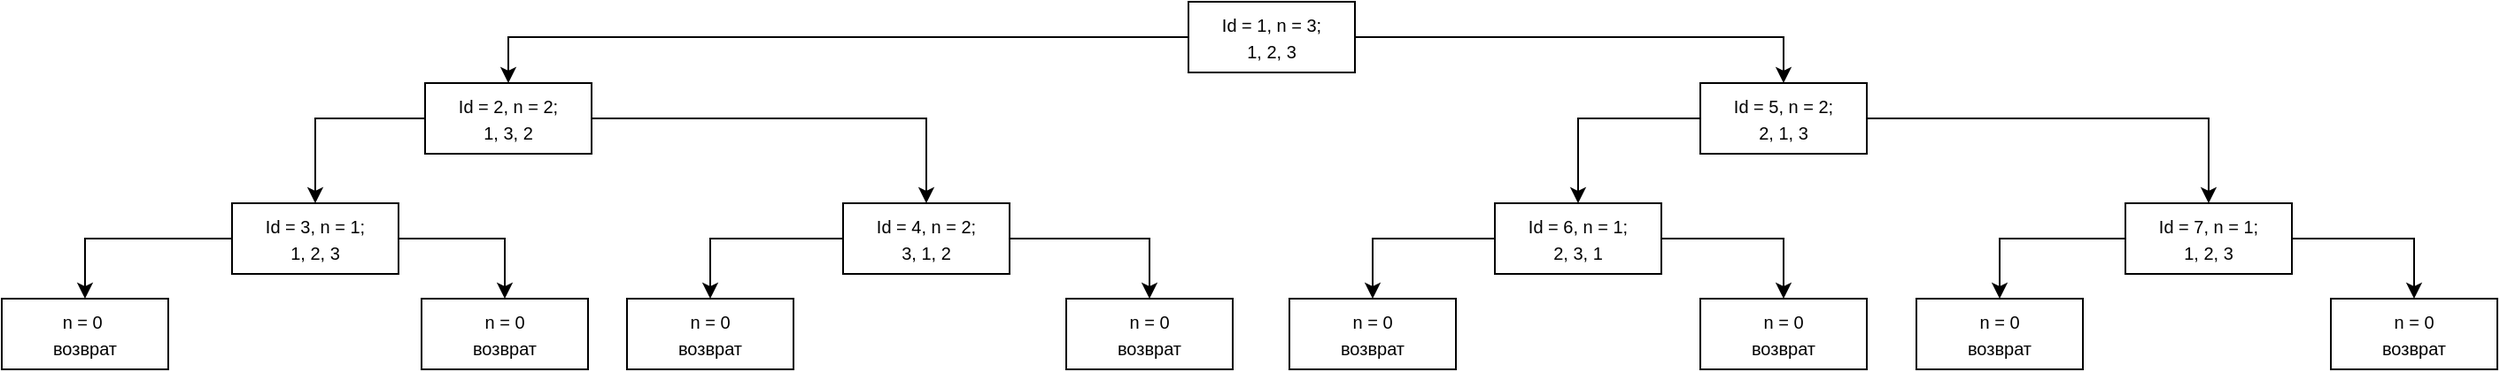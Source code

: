 <mxfile version="23.0.2" type="device">
  <diagram name="Страница — 1" id="iiFIBI46tHXU9MNfYO-o">
    <mxGraphModel dx="1434" dy="836" grid="0" gridSize="10" guides="1" tooltips="1" connect="1" arrows="1" fold="1" page="1" pageScale="1" pageWidth="1654" pageHeight="1169" math="0" shadow="0">
      <root>
        <mxCell id="0" />
        <mxCell id="1" parent="0" />
        <mxCell id="Qx3RFjOQfYnrNyw2G_ch-3" value="" style="edgeStyle=orthogonalEdgeStyle;rounded=0;orthogonalLoop=1;jettySize=auto;html=1;" edge="1" parent="1" source="Qx3RFjOQfYnrNyw2G_ch-1" target="Qx3RFjOQfYnrNyw2G_ch-2">
          <mxGeometry relative="1" as="geometry" />
        </mxCell>
        <mxCell id="Qx3RFjOQfYnrNyw2G_ch-20" value="" style="edgeStyle=orthogonalEdgeStyle;rounded=0;orthogonalLoop=1;jettySize=auto;html=1;" edge="1" parent="1" source="Qx3RFjOQfYnrNyw2G_ch-1" target="Qx3RFjOQfYnrNyw2G_ch-19">
          <mxGeometry relative="1" as="geometry" />
        </mxCell>
        <mxCell id="Qx3RFjOQfYnrNyw2G_ch-1" value="&lt;font size=&quot;1&quot;&gt;Id = 1, n = 3;&lt;br&gt;1, 2, 3&lt;br&gt;&lt;/font&gt;" style="rounded=0;whiteSpace=wrap;html=1;" vertex="1" parent="1">
          <mxGeometry x="915" y="107" width="94" height="40" as="geometry" />
        </mxCell>
        <mxCell id="Qx3RFjOQfYnrNyw2G_ch-4" value="" style="edgeStyle=orthogonalEdgeStyle;rounded=0;orthogonalLoop=1;jettySize=auto;html=1;entryX=0.5;entryY=0;entryDx=0;entryDy=0;" edge="1" parent="1" source="Qx3RFjOQfYnrNyw2G_ch-2" target="Qx3RFjOQfYnrNyw2G_ch-6">
          <mxGeometry relative="1" as="geometry">
            <mxPoint x="650" y="205" as="targetPoint" />
          </mxGeometry>
        </mxCell>
        <mxCell id="Qx3RFjOQfYnrNyw2G_ch-8" value="" style="edgeStyle=orthogonalEdgeStyle;rounded=0;orthogonalLoop=1;jettySize=auto;html=1;" edge="1" parent="1" source="Qx3RFjOQfYnrNyw2G_ch-2" target="Qx3RFjOQfYnrNyw2G_ch-7">
          <mxGeometry relative="1" as="geometry" />
        </mxCell>
        <mxCell id="Qx3RFjOQfYnrNyw2G_ch-2" value="&lt;font size=&quot;1&quot;&gt;Id = 2, n = 2;&lt;br&gt;1, 3, 2&lt;br&gt;&lt;/font&gt;" style="rounded=0;whiteSpace=wrap;html=1;" vertex="1" parent="1">
          <mxGeometry x="484" y="153" width="94" height="40" as="geometry" />
        </mxCell>
        <mxCell id="Qx3RFjOQfYnrNyw2G_ch-15" value="" style="edgeStyle=orthogonalEdgeStyle;rounded=0;orthogonalLoop=1;jettySize=auto;html=1;" edge="1" parent="1" source="Qx3RFjOQfYnrNyw2G_ch-6" target="Qx3RFjOQfYnrNyw2G_ch-14">
          <mxGeometry relative="1" as="geometry" />
        </mxCell>
        <mxCell id="Qx3RFjOQfYnrNyw2G_ch-18" value="" style="edgeStyle=orthogonalEdgeStyle;rounded=0;orthogonalLoop=1;jettySize=auto;html=1;" edge="1" parent="1" source="Qx3RFjOQfYnrNyw2G_ch-6" target="Qx3RFjOQfYnrNyw2G_ch-16">
          <mxGeometry relative="1" as="geometry" />
        </mxCell>
        <mxCell id="Qx3RFjOQfYnrNyw2G_ch-6" value="&lt;font size=&quot;1&quot;&gt;Id = 4, n = 2;&lt;br&gt;3, 1, 2&lt;br&gt;&lt;/font&gt;" style="rounded=0;whiteSpace=wrap;html=1;" vertex="1" parent="1">
          <mxGeometry x="720" y="221" width="94" height="40" as="geometry" />
        </mxCell>
        <mxCell id="Qx3RFjOQfYnrNyw2G_ch-10" value="" style="edgeStyle=orthogonalEdgeStyle;rounded=0;orthogonalLoop=1;jettySize=auto;html=1;" edge="1" parent="1" source="Qx3RFjOQfYnrNyw2G_ch-7" target="Qx3RFjOQfYnrNyw2G_ch-9">
          <mxGeometry relative="1" as="geometry" />
        </mxCell>
        <mxCell id="Qx3RFjOQfYnrNyw2G_ch-12" value="" style="edgeStyle=orthogonalEdgeStyle;rounded=0;orthogonalLoop=1;jettySize=auto;html=1;" edge="1" parent="1" source="Qx3RFjOQfYnrNyw2G_ch-7" target="Qx3RFjOQfYnrNyw2G_ch-11">
          <mxGeometry relative="1" as="geometry" />
        </mxCell>
        <mxCell id="Qx3RFjOQfYnrNyw2G_ch-7" value="&lt;font size=&quot;1&quot;&gt;Id = 3, n = 1;&lt;br&gt;1, 2, 3&lt;br&gt;&lt;/font&gt;" style="rounded=0;whiteSpace=wrap;html=1;" vertex="1" parent="1">
          <mxGeometry x="375" y="221" width="94" height="40" as="geometry" />
        </mxCell>
        <mxCell id="Qx3RFjOQfYnrNyw2G_ch-9" value="&lt;font size=&quot;1&quot;&gt;n = 0&amp;nbsp;&lt;br&gt;возврат&lt;br&gt;&lt;/font&gt;" style="rounded=0;whiteSpace=wrap;html=1;" vertex="1" parent="1">
          <mxGeometry x="245" y="275" width="94" height="40" as="geometry" />
        </mxCell>
        <mxCell id="Qx3RFjOQfYnrNyw2G_ch-11" value="&lt;font size=&quot;1&quot;&gt;n = 0&lt;br&gt;возврат&lt;br&gt;&lt;/font&gt;" style="rounded=0;whiteSpace=wrap;html=1;" vertex="1" parent="1">
          <mxGeometry x="482" y="275" width="94" height="40" as="geometry" />
        </mxCell>
        <mxCell id="Qx3RFjOQfYnrNyw2G_ch-14" value="&lt;font size=&quot;1&quot;&gt;n = 0&lt;br&gt;возврат&lt;br&gt;&lt;/font&gt;" style="rounded=0;whiteSpace=wrap;html=1;" vertex="1" parent="1">
          <mxGeometry x="598" y="275" width="94" height="40" as="geometry" />
        </mxCell>
        <mxCell id="Qx3RFjOQfYnrNyw2G_ch-16" value="&lt;font size=&quot;1&quot;&gt;n = 0&lt;br&gt;возврат&lt;br&gt;&lt;/font&gt;" style="rounded=0;whiteSpace=wrap;html=1;" vertex="1" parent="1">
          <mxGeometry x="846" y="275" width="94" height="40" as="geometry" />
        </mxCell>
        <mxCell id="Qx3RFjOQfYnrNyw2G_ch-22" value="" style="edgeStyle=orthogonalEdgeStyle;rounded=0;orthogonalLoop=1;jettySize=auto;html=1;" edge="1" parent="1" source="Qx3RFjOQfYnrNyw2G_ch-19" target="Qx3RFjOQfYnrNyw2G_ch-21">
          <mxGeometry relative="1" as="geometry" />
        </mxCell>
        <mxCell id="Qx3RFjOQfYnrNyw2G_ch-31" style="edgeStyle=orthogonalEdgeStyle;rounded=0;orthogonalLoop=1;jettySize=auto;html=1;" edge="1" parent="1" source="Qx3RFjOQfYnrNyw2G_ch-19" target="Qx3RFjOQfYnrNyw2G_ch-30">
          <mxGeometry relative="1" as="geometry" />
        </mxCell>
        <mxCell id="Qx3RFjOQfYnrNyw2G_ch-19" value="&lt;font size=&quot;1&quot;&gt;Id = 5, n = 2;&lt;br&gt;2, 1, 3&lt;br&gt;&lt;/font&gt;" style="rounded=0;whiteSpace=wrap;html=1;" vertex="1" parent="1">
          <mxGeometry x="1204" y="153" width="94" height="40" as="geometry" />
        </mxCell>
        <mxCell id="Qx3RFjOQfYnrNyw2G_ch-26" value="" style="edgeStyle=orthogonalEdgeStyle;rounded=0;orthogonalLoop=1;jettySize=auto;html=1;entryX=0.5;entryY=0;entryDx=0;entryDy=0;" edge="1" parent="1" source="Qx3RFjOQfYnrNyw2G_ch-21" target="Qx3RFjOQfYnrNyw2G_ch-27">
          <mxGeometry relative="1" as="geometry">
            <mxPoint x="1034" y="284" as="targetPoint" />
          </mxGeometry>
        </mxCell>
        <mxCell id="Qx3RFjOQfYnrNyw2G_ch-29" value="" style="edgeStyle=orthogonalEdgeStyle;rounded=0;orthogonalLoop=1;jettySize=auto;html=1;" edge="1" parent="1" source="Qx3RFjOQfYnrNyw2G_ch-21" target="Qx3RFjOQfYnrNyw2G_ch-28">
          <mxGeometry relative="1" as="geometry" />
        </mxCell>
        <mxCell id="Qx3RFjOQfYnrNyw2G_ch-21" value="&lt;font size=&quot;1&quot;&gt;Id = 6, n = 1;&lt;br&gt;2, 3, 1&lt;br&gt;&lt;/font&gt;" style="rounded=0;whiteSpace=wrap;html=1;" vertex="1" parent="1">
          <mxGeometry x="1088" y="221" width="94" height="40" as="geometry" />
        </mxCell>
        <mxCell id="Qx3RFjOQfYnrNyw2G_ch-27" value="&lt;font size=&quot;1&quot;&gt;n = 0&lt;br&gt;возврат&lt;br&gt;&lt;/font&gt;" style="rounded=0;whiteSpace=wrap;html=1;" vertex="1" parent="1">
          <mxGeometry x="972" y="275" width="94" height="40" as="geometry" />
        </mxCell>
        <mxCell id="Qx3RFjOQfYnrNyw2G_ch-28" value="&lt;font size=&quot;1&quot;&gt;n = 0&lt;br&gt;возврат&lt;br&gt;&lt;/font&gt;" style="rounded=0;whiteSpace=wrap;html=1;" vertex="1" parent="1">
          <mxGeometry x="1204" y="275" width="94" height="40" as="geometry" />
        </mxCell>
        <mxCell id="Qx3RFjOQfYnrNyw2G_ch-36" value="" style="edgeStyle=orthogonalEdgeStyle;rounded=0;orthogonalLoop=1;jettySize=auto;html=1;" edge="1" parent="1" source="Qx3RFjOQfYnrNyw2G_ch-30" target="Qx3RFjOQfYnrNyw2G_ch-34">
          <mxGeometry relative="1" as="geometry" />
        </mxCell>
        <mxCell id="Qx3RFjOQfYnrNyw2G_ch-38" value="" style="edgeStyle=orthogonalEdgeStyle;rounded=0;orthogonalLoop=1;jettySize=auto;html=1;" edge="1" parent="1" source="Qx3RFjOQfYnrNyw2G_ch-30" target="Qx3RFjOQfYnrNyw2G_ch-37">
          <mxGeometry relative="1" as="geometry" />
        </mxCell>
        <mxCell id="Qx3RFjOQfYnrNyw2G_ch-30" value="&lt;font size=&quot;1&quot;&gt;Id = 7, n = 1;&lt;br&gt;1, 2, 3&lt;br&gt;&lt;/font&gt;" style="rounded=0;whiteSpace=wrap;html=1;" vertex="1" parent="1">
          <mxGeometry x="1444" y="221" width="94" height="40" as="geometry" />
        </mxCell>
        <mxCell id="Qx3RFjOQfYnrNyw2G_ch-34" value="&lt;font size=&quot;1&quot;&gt;n = 0&lt;br&gt;возврат&lt;br&gt;&lt;/font&gt;" style="rounded=0;whiteSpace=wrap;html=1;" vertex="1" parent="1">
          <mxGeometry x="1326" y="275" width="94" height="40" as="geometry" />
        </mxCell>
        <mxCell id="Qx3RFjOQfYnrNyw2G_ch-37" value="&lt;font size=&quot;1&quot;&gt;n = 0&lt;br&gt;возврат&lt;br&gt;&lt;/font&gt;" style="rounded=0;whiteSpace=wrap;html=1;" vertex="1" parent="1">
          <mxGeometry x="1560" y="275" width="94" height="40" as="geometry" />
        </mxCell>
      </root>
    </mxGraphModel>
  </diagram>
</mxfile>
